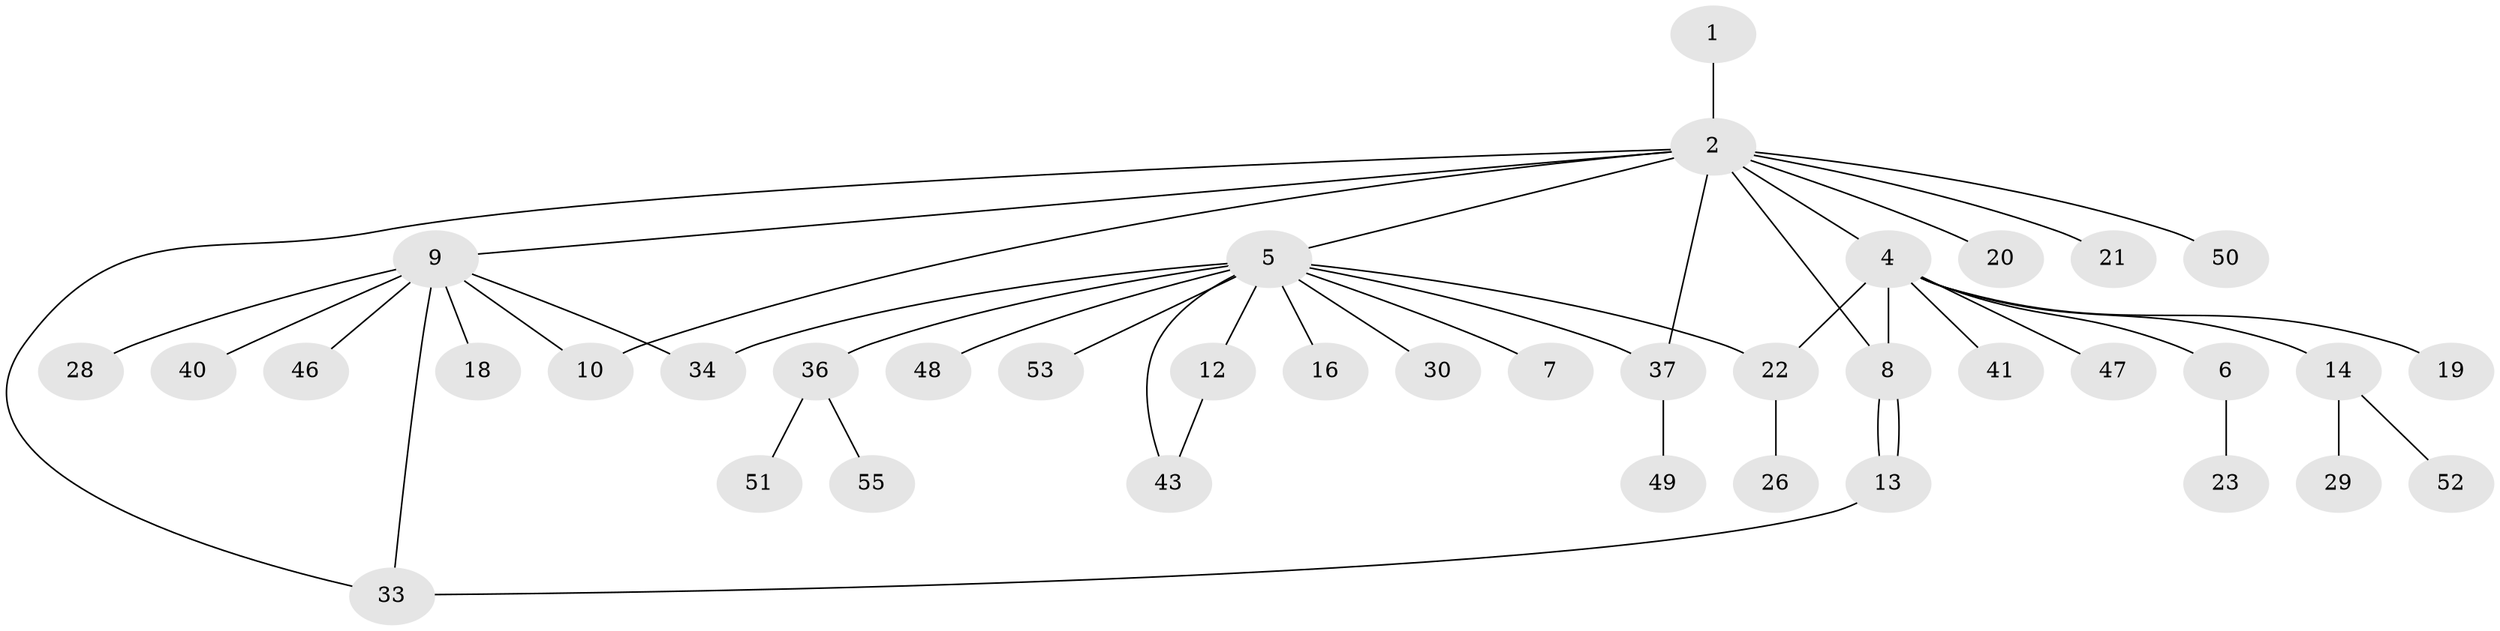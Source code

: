 // original degree distribution, {1: 0.5272727272727272, 10: 0.03636363636363636, 3: 0.12727272727272726, 9: 0.01818181818181818, 12: 0.01818181818181818, 2: 0.21818181818181817, 5: 0.01818181818181818, 4: 0.03636363636363636}
// Generated by graph-tools (version 1.1) at 2025/11/02/27/25 16:11:15]
// undirected, 39 vertices, 47 edges
graph export_dot {
graph [start="1"]
  node [color=gray90,style=filled];
  1;
  2 [super="+3"];
  4 [super="+11"];
  5 [super="+31"];
  6 [super="+15"];
  7 [super="+32"];
  8 [super="+44"];
  9 [super="+25"];
  10 [super="+38"];
  12 [super="+54"];
  13 [super="+24"];
  14 [super="+17"];
  16;
  18;
  19;
  20 [super="+27"];
  21;
  22;
  23;
  26 [super="+35"];
  28;
  29;
  30;
  33 [super="+42"];
  34;
  36 [super="+39"];
  37 [super="+45"];
  40;
  41;
  43;
  46;
  47;
  48;
  49;
  50;
  51;
  52;
  53;
  55;
  1 -- 2;
  2 -- 4;
  2 -- 5;
  2 -- 8;
  2 -- 9;
  2 -- 20;
  2 -- 21;
  2 -- 50;
  2 -- 10;
  2 -- 33;
  2 -- 37;
  4 -- 6;
  4 -- 8;
  4 -- 14;
  4 -- 19;
  4 -- 22;
  4 -- 41;
  4 -- 47;
  5 -- 7;
  5 -- 12;
  5 -- 16;
  5 -- 22;
  5 -- 30;
  5 -- 34;
  5 -- 36;
  5 -- 37;
  5 -- 48;
  5 -- 53;
  5 -- 43;
  6 -- 23;
  8 -- 13;
  8 -- 13;
  9 -- 10;
  9 -- 18;
  9 -- 28;
  9 -- 33;
  9 -- 34;
  9 -- 40;
  9 -- 46;
  12 -- 43;
  13 -- 33;
  14 -- 29;
  14 -- 52;
  22 -- 26;
  36 -- 55;
  36 -- 51;
  37 -- 49;
}
